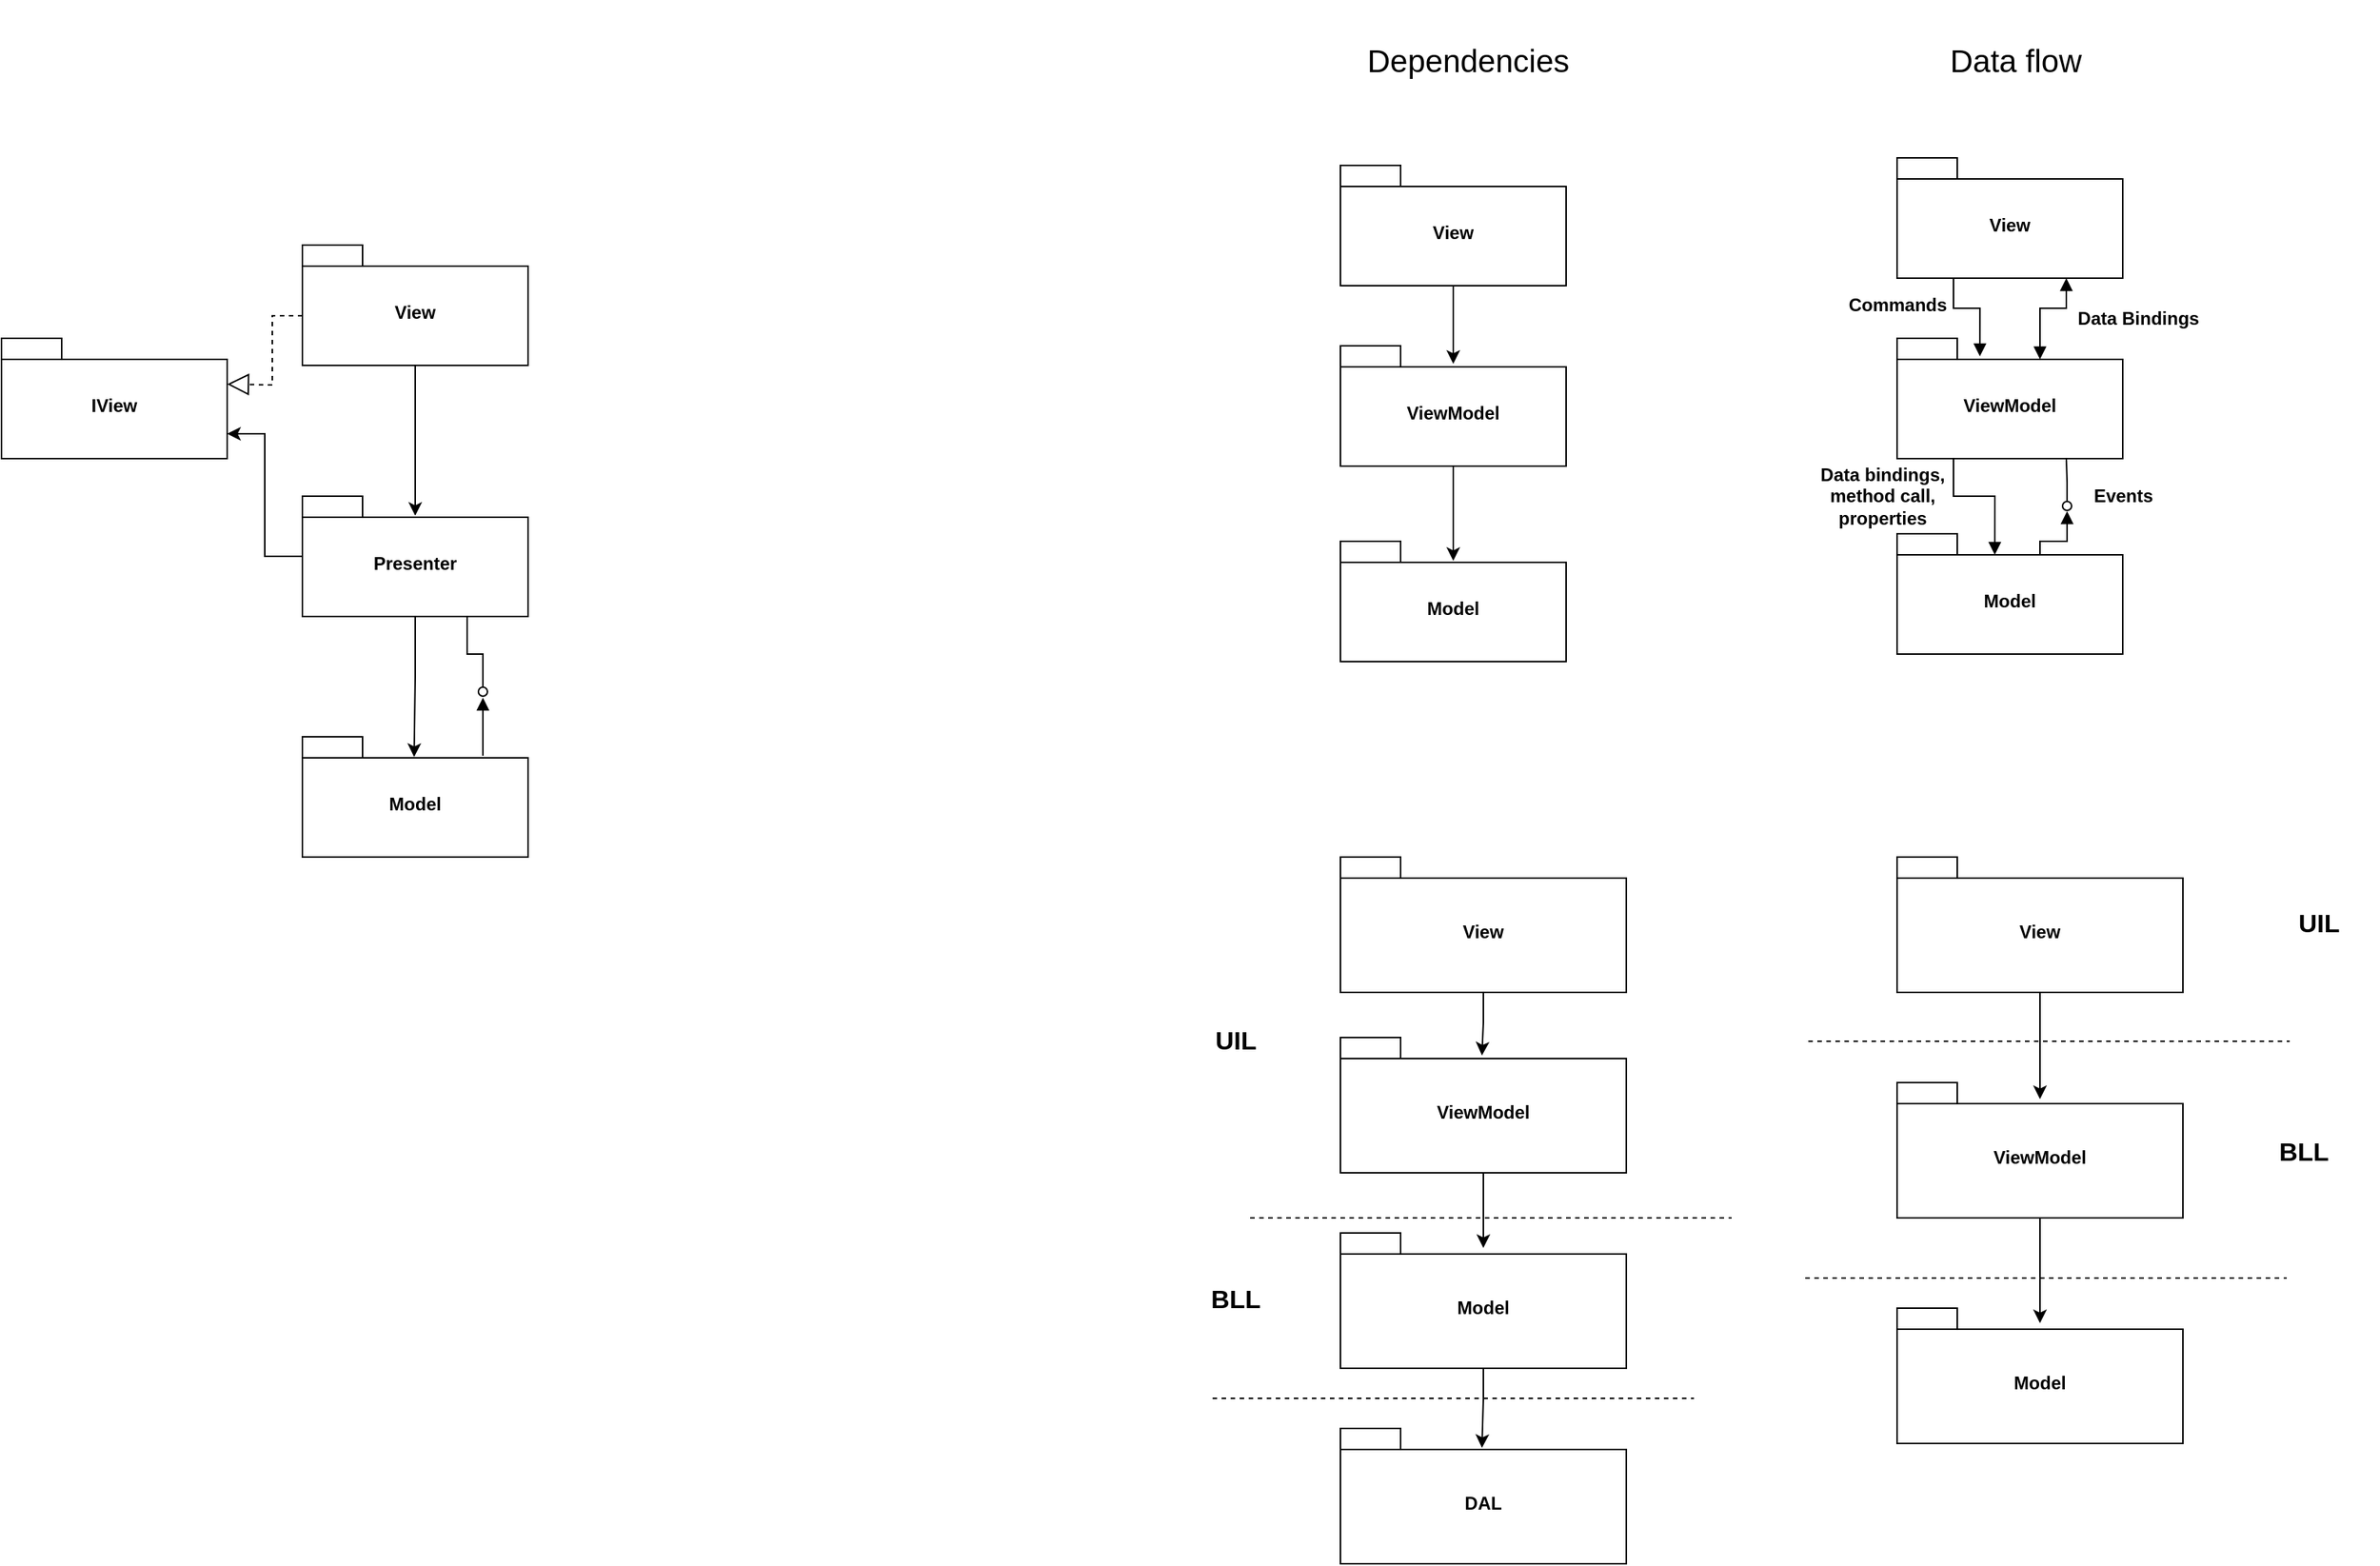 <mxfile version="21.1.1" type="device">
  <diagram name="Page-1" id="EeWArtbkbApud09hwVet">
    <mxGraphModel dx="1624" dy="612" grid="1" gridSize="10" guides="1" tooltips="1" connect="1" arrows="1" fold="1" page="1" pageScale="1" pageWidth="827" pageHeight="1169" math="0" shadow="0">
      <root>
        <mxCell id="0" />
        <mxCell id="1" parent="0" />
        <mxCell id="a02TKPpFaVp6b5n0Lp3N-4" style="edgeStyle=orthogonalEdgeStyle;rounded=0;orthogonalLoop=1;jettySize=auto;html=1;entryX=0.5;entryY=0.15;entryDx=0;entryDy=0;entryPerimeter=0;" edge="1" parent="1" source="a02TKPpFaVp6b5n0Lp3N-1" target="a02TKPpFaVp6b5n0Lp3N-2">
          <mxGeometry relative="1" as="geometry" />
        </mxCell>
        <mxCell id="a02TKPpFaVp6b5n0Lp3N-1" value="View" style="shape=folder;fontStyle=1;spacingTop=10;tabWidth=40;tabHeight=14;tabPosition=left;html=1;whiteSpace=wrap;" vertex="1" parent="1">
          <mxGeometry x="100" y="200" width="150" height="80" as="geometry" />
        </mxCell>
        <mxCell id="a02TKPpFaVp6b5n0Lp3N-5" style="edgeStyle=orthogonalEdgeStyle;rounded=0;orthogonalLoop=1;jettySize=auto;html=1;entryX=0.5;entryY=0.163;entryDx=0;entryDy=0;entryPerimeter=0;" edge="1" parent="1" source="a02TKPpFaVp6b5n0Lp3N-2" target="a02TKPpFaVp6b5n0Lp3N-3">
          <mxGeometry relative="1" as="geometry" />
        </mxCell>
        <mxCell id="a02TKPpFaVp6b5n0Lp3N-2" value="ViewModel" style="shape=folder;fontStyle=1;spacingTop=10;tabWidth=40;tabHeight=14;tabPosition=left;html=1;whiteSpace=wrap;" vertex="1" parent="1">
          <mxGeometry x="100" y="320" width="150" height="80" as="geometry" />
        </mxCell>
        <mxCell id="a02TKPpFaVp6b5n0Lp3N-3" value="Model" style="shape=folder;fontStyle=1;spacingTop=10;tabWidth=40;tabHeight=14;tabPosition=left;html=1;whiteSpace=wrap;" vertex="1" parent="1">
          <mxGeometry x="100" y="450" width="150" height="80" as="geometry" />
        </mxCell>
        <mxCell id="a02TKPpFaVp6b5n0Lp3N-6" value="&lt;font style=&quot;font-size: 21px;&quot;&gt;Dependencies&lt;/font&gt;" style="text;html=1;strokeColor=none;fillColor=none;align=center;verticalAlign=middle;whiteSpace=wrap;rounded=0;" vertex="1" parent="1">
          <mxGeometry x="50" y="90" width="270" height="80" as="geometry" />
        </mxCell>
        <mxCell id="a02TKPpFaVp6b5n0Lp3N-8" value="View" style="shape=folder;fontStyle=1;spacingTop=10;tabWidth=40;tabHeight=14;tabPosition=left;html=1;whiteSpace=wrap;" vertex="1" parent="1">
          <mxGeometry x="470" y="195" width="150" height="80" as="geometry" />
        </mxCell>
        <mxCell id="a02TKPpFaVp6b5n0Lp3N-10" value="ViewModel" style="shape=folder;fontStyle=1;spacingTop=10;tabWidth=40;tabHeight=14;tabPosition=left;html=1;whiteSpace=wrap;" vertex="1" parent="1">
          <mxGeometry x="470" y="315" width="150" height="80" as="geometry" />
        </mxCell>
        <mxCell id="a02TKPpFaVp6b5n0Lp3N-11" value="Model" style="shape=folder;fontStyle=1;spacingTop=10;tabWidth=40;tabHeight=14;tabPosition=left;html=1;whiteSpace=wrap;" vertex="1" parent="1">
          <mxGeometry x="470" y="445" width="150" height="80" as="geometry" />
        </mxCell>
        <mxCell id="a02TKPpFaVp6b5n0Lp3N-12" value="" style="endArrow=block;endFill=1;html=1;edgeStyle=orthogonalEdgeStyle;align=left;verticalAlign=top;rounded=0;exitX=0.25;exitY=1;exitDx=0;exitDy=0;exitPerimeter=0;entryX=0.367;entryY=0.15;entryDx=0;entryDy=0;entryPerimeter=0;" edge="1" parent="1" source="a02TKPpFaVp6b5n0Lp3N-8" target="a02TKPpFaVp6b5n0Lp3N-10">
          <mxGeometry x="-1" relative="1" as="geometry">
            <mxPoint x="330" y="510" as="sourcePoint" />
            <mxPoint x="508" y="320" as="targetPoint" />
          </mxGeometry>
        </mxCell>
        <mxCell id="a02TKPpFaVp6b5n0Lp3N-14" value="" style="endArrow=block;endFill=1;html=1;edgeStyle=orthogonalEdgeStyle;align=left;verticalAlign=top;rounded=0;exitX=0.25;exitY=1;exitDx=0;exitDy=0;exitPerimeter=0;entryX=0.433;entryY=0.175;entryDx=0;entryDy=0;entryPerimeter=0;" edge="1" parent="1" source="a02TKPpFaVp6b5n0Lp3N-10" target="a02TKPpFaVp6b5n0Lp3N-11">
          <mxGeometry x="-1" relative="1" as="geometry">
            <mxPoint x="518" y="400" as="sourcePoint" />
            <mxPoint x="535" y="452" as="targetPoint" />
          </mxGeometry>
        </mxCell>
        <mxCell id="a02TKPpFaVp6b5n0Lp3N-15" value="Data bindings, &lt;br&gt;method call, &lt;br&gt;properties" style="text;align=center;fontStyle=1;verticalAlign=middle;spacingLeft=3;spacingRight=3;strokeColor=none;rotatable=0;points=[[0,0.5],[1,0.5]];portConstraint=eastwest;html=1;" vertex="1" parent="1">
          <mxGeometry x="420" y="400" width="80" height="40" as="geometry" />
        </mxCell>
        <mxCell id="a02TKPpFaVp6b5n0Lp3N-16" value="Commands" style="text;align=center;fontStyle=1;verticalAlign=middle;spacingLeft=3;spacingRight=3;strokeColor=none;rotatable=0;points=[[0,0.5],[1,0.5]];portConstraint=eastwest;html=1;" vertex="1" parent="1">
          <mxGeometry x="430" y="280" width="80" height="26" as="geometry" />
        </mxCell>
        <mxCell id="a02TKPpFaVp6b5n0Lp3N-17" value="" style="endArrow=block;endFill=1;html=1;edgeStyle=orthogonalEdgeStyle;align=left;verticalAlign=top;rounded=0;exitX=0.75;exitY=1;exitDx=0;exitDy=0;exitPerimeter=0;entryX=0;entryY=0;entryDx=95;entryDy=14;entryPerimeter=0;startArrow=block;startFill=1;" edge="1" parent="1" source="a02TKPpFaVp6b5n0Lp3N-8" target="a02TKPpFaVp6b5n0Lp3N-10">
          <mxGeometry x="-1" relative="1" as="geometry">
            <mxPoint x="430" y="600" as="sourcePoint" />
            <mxPoint x="590" y="600" as="targetPoint" />
          </mxGeometry>
        </mxCell>
        <mxCell id="a02TKPpFaVp6b5n0Lp3N-19" value="" style="endArrow=none;endFill=0;html=1;edgeStyle=orthogonalEdgeStyle;align=left;verticalAlign=top;rounded=0;entryX=0;entryY=0;entryDx=95;entryDy=14;entryPerimeter=0;startArrow=block;startFill=1;" edge="1" parent="1" target="a02TKPpFaVp6b5n0Lp3N-11">
          <mxGeometry x="-1" relative="1" as="geometry">
            <mxPoint x="583" y="430" as="sourcePoint" />
            <mxPoint x="580" y="454" as="targetPoint" />
            <Array as="points">
              <mxPoint x="583" y="450" />
              <mxPoint x="565" y="450" />
            </Array>
          </mxGeometry>
        </mxCell>
        <mxCell id="a02TKPpFaVp6b5n0Lp3N-20" value="Data Bindings" style="text;align=center;fontStyle=1;verticalAlign=middle;spacingLeft=3;spacingRight=3;strokeColor=none;rotatable=0;points=[[0,0.5],[1,0.5]];portConstraint=eastwest;html=1;" vertex="1" parent="1">
          <mxGeometry x="590" y="289" width="80" height="26" as="geometry" />
        </mxCell>
        <mxCell id="a02TKPpFaVp6b5n0Lp3N-22" value="" style="html=1;verticalAlign=bottom;startArrow=oval;startFill=0;endArrow=none;startSize=6;endSize=8;edgeStyle=elbowEdgeStyle;elbow=vertical;curved=0;rounded=0;endFill=0;entryX=0.75;entryY=1;entryDx=0;entryDy=0;entryPerimeter=0;" edge="1" parent="1" target="a02TKPpFaVp6b5n0Lp3N-10">
          <mxGeometry width="80" relative="1" as="geometry">
            <mxPoint x="583" y="426.5" as="sourcePoint" />
            <mxPoint x="663" y="426.5" as="targetPoint" />
          </mxGeometry>
        </mxCell>
        <mxCell id="a02TKPpFaVp6b5n0Lp3N-23" value="Events" style="text;align=center;fontStyle=1;verticalAlign=middle;spacingLeft=3;spacingRight=3;strokeColor=none;rotatable=0;points=[[0,0.5],[1,0.5]];portConstraint=eastwest;html=1;" vertex="1" parent="1">
          <mxGeometry x="580" y="407" width="80" height="26" as="geometry" />
        </mxCell>
        <mxCell id="a02TKPpFaVp6b5n0Lp3N-24" value="&lt;font style=&quot;font-size: 21px;&quot;&gt;Data flow&lt;/font&gt;" style="text;html=1;strokeColor=none;fillColor=none;align=center;verticalAlign=middle;whiteSpace=wrap;rounded=0;" vertex="1" parent="1">
          <mxGeometry x="414" y="90" width="270" height="80" as="geometry" />
        </mxCell>
        <mxCell id="a02TKPpFaVp6b5n0Lp3N-33" style="edgeStyle=orthogonalEdgeStyle;rounded=0;orthogonalLoop=1;jettySize=auto;html=1;entryX=0.495;entryY=0.133;entryDx=0;entryDy=0;entryPerimeter=0;" edge="1" parent="1" source="a02TKPpFaVp6b5n0Lp3N-25" target="a02TKPpFaVp6b5n0Lp3N-32">
          <mxGeometry relative="1" as="geometry" />
        </mxCell>
        <mxCell id="a02TKPpFaVp6b5n0Lp3N-25" value="View" style="shape=folder;fontStyle=1;spacingTop=10;tabWidth=40;tabHeight=14;tabPosition=left;html=1;whiteSpace=wrap;" vertex="1" parent="1">
          <mxGeometry x="100" y="660" width="190" height="90" as="geometry" />
        </mxCell>
        <mxCell id="a02TKPpFaVp6b5n0Lp3N-35" style="edgeStyle=orthogonalEdgeStyle;rounded=0;orthogonalLoop=1;jettySize=auto;html=1;entryX=0.495;entryY=0.144;entryDx=0;entryDy=0;entryPerimeter=0;" edge="1" parent="1" source="a02TKPpFaVp6b5n0Lp3N-26" target="a02TKPpFaVp6b5n0Lp3N-27">
          <mxGeometry relative="1" as="geometry" />
        </mxCell>
        <mxCell id="a02TKPpFaVp6b5n0Lp3N-26" value="Model" style="shape=folder;fontStyle=1;spacingTop=10;tabWidth=40;tabHeight=14;tabPosition=left;html=1;whiteSpace=wrap;" vertex="1" parent="1">
          <mxGeometry x="100" y="910" width="190" height="90" as="geometry" />
        </mxCell>
        <mxCell id="a02TKPpFaVp6b5n0Lp3N-27" value="DAL" style="shape=folder;fontStyle=1;spacingTop=10;tabWidth=40;tabHeight=14;tabPosition=left;html=1;whiteSpace=wrap;" vertex="1" parent="1">
          <mxGeometry x="100" y="1040" width="190" height="90" as="geometry" />
        </mxCell>
        <mxCell id="a02TKPpFaVp6b5n0Lp3N-34" style="edgeStyle=orthogonalEdgeStyle;rounded=0;orthogonalLoop=1;jettySize=auto;html=1;" edge="1" parent="1" source="a02TKPpFaVp6b5n0Lp3N-32">
          <mxGeometry relative="1" as="geometry">
            <mxPoint x="195" y="920" as="targetPoint" />
          </mxGeometry>
        </mxCell>
        <mxCell id="a02TKPpFaVp6b5n0Lp3N-32" value="ViewModel" style="shape=folder;fontStyle=1;spacingTop=10;tabWidth=40;tabHeight=14;tabPosition=left;html=1;whiteSpace=wrap;" vertex="1" parent="1">
          <mxGeometry x="100" y="780" width="190" height="90" as="geometry" />
        </mxCell>
        <mxCell id="a02TKPpFaVp6b5n0Lp3N-37" value="" style="endArrow=none;dashed=1;html=1;rounded=0;" edge="1" parent="1">
          <mxGeometry width="50" height="50" relative="1" as="geometry">
            <mxPoint x="40" y="900" as="sourcePoint" />
            <mxPoint x="360" y="900" as="targetPoint" />
          </mxGeometry>
        </mxCell>
        <mxCell id="a02TKPpFaVp6b5n0Lp3N-38" value="&lt;font style=&quot;font-size: 17px;&quot;&gt;UIL&lt;/font&gt;" style="text;align=center;fontStyle=1;verticalAlign=middle;spacingLeft=3;spacingRight=3;strokeColor=none;rotatable=0;points=[[0,0.5],[1,0.5]];portConstraint=eastwest;html=1;" vertex="1" parent="1">
          <mxGeometry x="-10" y="770" width="80" height="26" as="geometry" />
        </mxCell>
        <mxCell id="a02TKPpFaVp6b5n0Lp3N-46" style="edgeStyle=orthogonalEdgeStyle;rounded=0;orthogonalLoop=1;jettySize=auto;html=1;entryX=0.5;entryY=0.122;entryDx=0;entryDy=0;entryPerimeter=0;" edge="1" parent="1" source="a02TKPpFaVp6b5n0Lp3N-40" target="a02TKPpFaVp6b5n0Lp3N-41">
          <mxGeometry relative="1" as="geometry" />
        </mxCell>
        <mxCell id="a02TKPpFaVp6b5n0Lp3N-40" value="View" style="shape=folder;fontStyle=1;spacingTop=10;tabWidth=40;tabHeight=14;tabPosition=left;html=1;whiteSpace=wrap;" vertex="1" parent="1">
          <mxGeometry x="470" y="660" width="190" height="90" as="geometry" />
        </mxCell>
        <mxCell id="a02TKPpFaVp6b5n0Lp3N-47" style="edgeStyle=orthogonalEdgeStyle;rounded=0;orthogonalLoop=1;jettySize=auto;html=1;entryX=0.5;entryY=0.111;entryDx=0;entryDy=0;entryPerimeter=0;" edge="1" parent="1" source="a02TKPpFaVp6b5n0Lp3N-41" target="a02TKPpFaVp6b5n0Lp3N-42">
          <mxGeometry relative="1" as="geometry" />
        </mxCell>
        <mxCell id="a02TKPpFaVp6b5n0Lp3N-41" value="ViewModel" style="shape=folder;fontStyle=1;spacingTop=10;tabWidth=40;tabHeight=14;tabPosition=left;html=1;whiteSpace=wrap;" vertex="1" parent="1">
          <mxGeometry x="470" y="810" width="190" height="90" as="geometry" />
        </mxCell>
        <mxCell id="a02TKPpFaVp6b5n0Lp3N-42" value="Model" style="shape=folder;fontStyle=1;spacingTop=10;tabWidth=40;tabHeight=14;tabPosition=left;html=1;whiteSpace=wrap;" vertex="1" parent="1">
          <mxGeometry x="470" y="960" width="190" height="90" as="geometry" />
        </mxCell>
        <mxCell id="a02TKPpFaVp6b5n0Lp3N-43" value="" style="endArrow=none;dashed=1;html=1;rounded=0;" edge="1" parent="1">
          <mxGeometry width="50" height="50" relative="1" as="geometry">
            <mxPoint x="409" y="940" as="sourcePoint" />
            <mxPoint x="729" y="940" as="targetPoint" />
          </mxGeometry>
        </mxCell>
        <mxCell id="a02TKPpFaVp6b5n0Lp3N-44" value="" style="endArrow=none;dashed=1;html=1;rounded=0;" edge="1" parent="1">
          <mxGeometry width="50" height="50" relative="1" as="geometry">
            <mxPoint x="411" y="782.5" as="sourcePoint" />
            <mxPoint x="731" y="782.5" as="targetPoint" />
          </mxGeometry>
        </mxCell>
        <mxCell id="a02TKPpFaVp6b5n0Lp3N-45" value="" style="endArrow=none;dashed=1;html=1;rounded=0;" edge="1" parent="1">
          <mxGeometry width="50" height="50" relative="1" as="geometry">
            <mxPoint x="15" y="1020" as="sourcePoint" />
            <mxPoint x="335" y="1020" as="targetPoint" />
          </mxGeometry>
        </mxCell>
        <mxCell id="a02TKPpFaVp6b5n0Lp3N-48" value="&lt;font style=&quot;font-size: 17px;&quot;&gt;BLL&lt;/font&gt;" style="text;align=center;fontStyle=1;verticalAlign=middle;spacingLeft=3;spacingRight=3;strokeColor=none;rotatable=0;points=[[0,0.5],[1,0.5]];portConstraint=eastwest;html=1;" vertex="1" parent="1">
          <mxGeometry x="-10" y="942" width="80" height="26" as="geometry" />
        </mxCell>
        <mxCell id="a02TKPpFaVp6b5n0Lp3N-49" value="&lt;font style=&quot;font-size: 17px;&quot;&gt;UIL&lt;/font&gt;" style="text;align=center;fontStyle=1;verticalAlign=middle;spacingLeft=3;spacingRight=3;strokeColor=none;rotatable=0;points=[[0,0.5],[1,0.5]];portConstraint=eastwest;html=1;" vertex="1" parent="1">
          <mxGeometry x="710" y="692" width="80" height="26" as="geometry" />
        </mxCell>
        <mxCell id="a02TKPpFaVp6b5n0Lp3N-50" value="&lt;font style=&quot;font-size: 17px;&quot;&gt;BLL&lt;/font&gt;" style="text;align=center;fontStyle=1;verticalAlign=middle;spacingLeft=3;spacingRight=3;strokeColor=none;rotatable=0;points=[[0,0.5],[1,0.5]];portConstraint=eastwest;html=1;" vertex="1" parent="1">
          <mxGeometry x="700" y="844" width="80" height="26" as="geometry" />
        </mxCell>
        <mxCell id="a02TKPpFaVp6b5n0Lp3N-56" style="edgeStyle=orthogonalEdgeStyle;rounded=0;orthogonalLoop=1;jettySize=auto;html=1;entryX=0.5;entryY=0.163;entryDx=0;entryDy=0;entryPerimeter=0;" edge="1" parent="1" source="a02TKPpFaVp6b5n0Lp3N-52" target="a02TKPpFaVp6b5n0Lp3N-54">
          <mxGeometry relative="1" as="geometry" />
        </mxCell>
        <mxCell id="a02TKPpFaVp6b5n0Lp3N-52" value="View" style="shape=folder;fontStyle=1;spacingTop=10;tabWidth=40;tabHeight=14;tabPosition=left;html=1;whiteSpace=wrap;" vertex="1" parent="1">
          <mxGeometry x="-590" y="253" width="150" height="80" as="geometry" />
        </mxCell>
        <mxCell id="a02TKPpFaVp6b5n0Lp3N-53" value="IView" style="shape=folder;fontStyle=1;spacingTop=10;tabWidth=40;tabHeight=14;tabPosition=left;html=1;whiteSpace=wrap;" vertex="1" parent="1">
          <mxGeometry x="-790" y="315" width="150" height="80" as="geometry" />
        </mxCell>
        <mxCell id="a02TKPpFaVp6b5n0Lp3N-57" style="edgeStyle=orthogonalEdgeStyle;rounded=0;orthogonalLoop=1;jettySize=auto;html=1;entryX=0;entryY=0;entryDx=150;entryDy=63.5;entryPerimeter=0;" edge="1" parent="1" source="a02TKPpFaVp6b5n0Lp3N-54" target="a02TKPpFaVp6b5n0Lp3N-53">
          <mxGeometry relative="1" as="geometry" />
        </mxCell>
        <mxCell id="a02TKPpFaVp6b5n0Lp3N-58" style="edgeStyle=orthogonalEdgeStyle;rounded=0;orthogonalLoop=1;jettySize=auto;html=1;entryX=0.495;entryY=0.168;entryDx=0;entryDy=0;entryPerimeter=0;" edge="1" parent="1" source="a02TKPpFaVp6b5n0Lp3N-54" target="a02TKPpFaVp6b5n0Lp3N-55">
          <mxGeometry relative="1" as="geometry">
            <mxPoint x="-510" y="570" as="targetPoint" />
          </mxGeometry>
        </mxCell>
        <mxCell id="a02TKPpFaVp6b5n0Lp3N-54" value="Presenter" style="shape=folder;fontStyle=1;spacingTop=10;tabWidth=40;tabHeight=14;tabPosition=left;html=1;whiteSpace=wrap;" vertex="1" parent="1">
          <mxGeometry x="-590" y="420" width="150" height="80" as="geometry" />
        </mxCell>
        <mxCell id="a02TKPpFaVp6b5n0Lp3N-55" value="Model" style="shape=folder;fontStyle=1;spacingTop=10;tabWidth=40;tabHeight=14;tabPosition=left;html=1;whiteSpace=wrap;" vertex="1" parent="1">
          <mxGeometry x="-590" y="580" width="150" height="80" as="geometry" />
        </mxCell>
        <mxCell id="a02TKPpFaVp6b5n0Lp3N-61" value="" style="endArrow=block;dashed=1;endFill=0;endSize=12;html=1;rounded=0;entryX=0;entryY=0;entryDx=150;entryDy=30.5;entryPerimeter=0;exitX=0;exitY=0;exitDx=0;exitDy=47;exitPerimeter=0;" edge="1" parent="1" source="a02TKPpFaVp6b5n0Lp3N-52" target="a02TKPpFaVp6b5n0Lp3N-53">
          <mxGeometry width="160" relative="1" as="geometry">
            <mxPoint x="-520" y="730" as="sourcePoint" />
            <mxPoint x="-360" y="730" as="targetPoint" />
            <Array as="points">
              <mxPoint x="-610" y="300" />
              <mxPoint x="-610" y="346" />
            </Array>
          </mxGeometry>
        </mxCell>
        <mxCell id="a02TKPpFaVp6b5n0Lp3N-64" value="&lt;br&gt;" style="html=1;verticalAlign=bottom;endArrow=block;edgeStyle=elbowEdgeStyle;elbow=vertical;curved=0;rounded=0;exitX=0.8;exitY=0.158;exitDx=0;exitDy=0;exitPerimeter=0;" edge="1" parent="1" source="a02TKPpFaVp6b5n0Lp3N-55">
          <mxGeometry width="80" relative="1" as="geometry">
            <mxPoint x="-470" y="584" as="sourcePoint" />
            <mxPoint x="-470" y="554" as="targetPoint" />
          </mxGeometry>
        </mxCell>
        <mxCell id="a02TKPpFaVp6b5n0Lp3N-66" value="" style="html=1;verticalAlign=bottom;endArrow=oval;edgeStyle=elbowEdgeStyle;elbow=vertical;curved=0;rounded=0;endFill=0;exitX=0.75;exitY=1;exitDx=0;exitDy=0;exitPerimeter=0;" edge="1" parent="1">
          <mxGeometry width="80" relative="1" as="geometry">
            <mxPoint x="-480.5" y="500" as="sourcePoint" />
            <mxPoint x="-470" y="550" as="targetPoint" />
          </mxGeometry>
        </mxCell>
      </root>
    </mxGraphModel>
  </diagram>
</mxfile>
